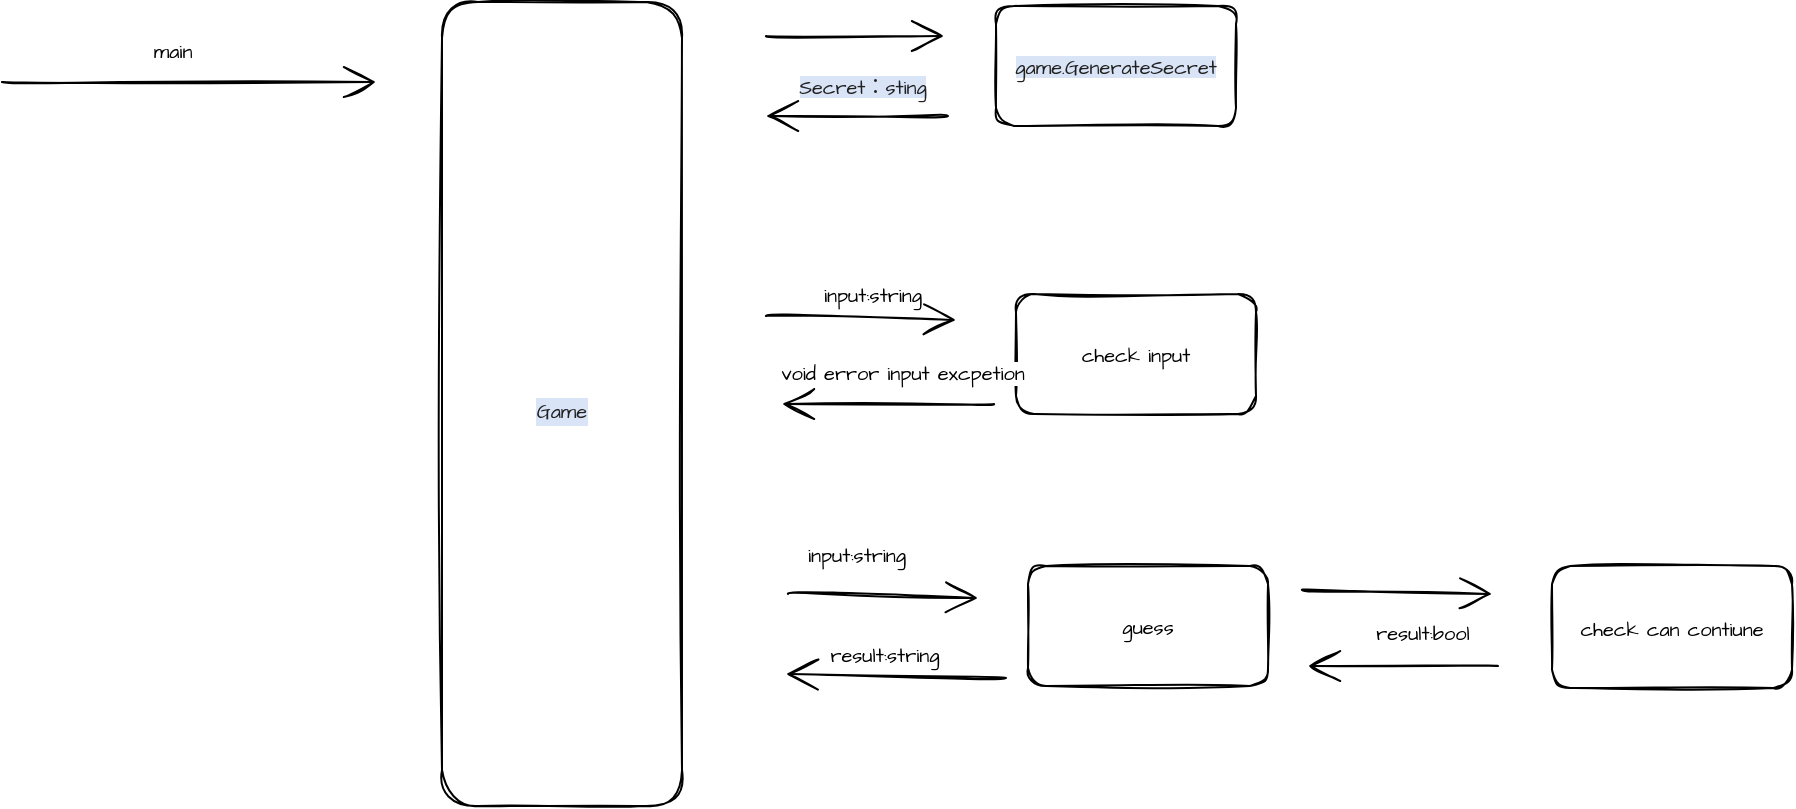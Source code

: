 <mxfile version="20.3.0" type="device"><diagram id="kgpKYQtTHZ0yAKxKKP6v" name="Page-1"><mxGraphModel dx="1106" dy="852" grid="0" gridSize="10" guides="1" tooltips="1" connect="1" arrows="1" fold="1" page="0" pageScale="1" pageWidth="850" pageHeight="1100" math="0" shadow="0"><root><mxCell id="0"/><mxCell id="1" parent="0"/><mxCell id="eIHrpJDWmSXBhKVJy0ox-1" value="&lt;pre style=&quot;color: rgb(32, 32, 32);&quot;&gt;&lt;font face=&quot;Architects Daughter&quot;&gt;&lt;span style=&quot;font-size: 10px; background-color: rgb(218, 228, 247);&quot;&gt;Game&lt;/span&gt;&lt;/font&gt;&lt;/pre&gt;" style="whiteSpace=wrap;html=1;rounded=1;sketch=1;hachureGap=4;fontFamily=Architects Daughter;fontSource=https%3A%2F%2Ffonts.googleapis.com%2Fcss%3Ffamily%3DArchitects%2BDaughter;fontSize=20;" vertex="1" parent="1"><mxGeometry x="343" y="190" width="120" height="402" as="geometry"/></mxCell><mxCell id="eIHrpJDWmSXBhKVJy0ox-2" value="" style="edgeStyle=none;orthogonalLoop=1;jettySize=auto;html=1;rounded=1;sketch=1;hachureGap=4;fontFamily=Architects Daughter;fontSource=https%3A%2F%2Ffonts.googleapis.com%2Fcss%3Ffamily%3DArchitects%2BDaughter;fontSize=10;endArrow=open;startSize=14;endSize=14;sourcePerimeterSpacing=8;targetPerimeterSpacing=8;curved=1;" edge="1" parent="1"><mxGeometry width="80" relative="1" as="geometry"><mxPoint x="123" y="230" as="sourcePoint"/><mxPoint x="310" y="230" as="targetPoint"/><Array as="points"/></mxGeometry></mxCell><mxCell id="eIHrpJDWmSXBhKVJy0ox-3" value="main" style="edgeLabel;html=1;align=center;verticalAlign=middle;resizable=0;points=[];fontSize=10;fontFamily=Architects Daughter;" vertex="1" connectable="0" parent="eIHrpJDWmSXBhKVJy0ox-2"><mxGeometry x="-0.112" y="1" relative="1" as="geometry"><mxPoint x="2" y="-15" as="offset"/></mxGeometry></mxCell><mxCell id="eIHrpJDWmSXBhKVJy0ox-4" value="&lt;pre style=&quot;color: rgb(32, 32, 32);&quot;&gt;&lt;span style=&quot;background-color: rgb(218, 228, 247);&quot;&gt;&lt;font style=&quot;font-size: 10px;&quot; data-font-src=&quot;https://fonts.googleapis.com/css?family=Architects+Daughter&quot; face=&quot;Architects Daughter&quot;&gt;game.GenerateSecret&lt;/font&gt;&lt;/span&gt;&lt;/pre&gt;" style="whiteSpace=wrap;html=1;rounded=1;sketch=1;hachureGap=4;fontFamily=Architects Daughter;fontSource=https%3A%2F%2Ffonts.googleapis.com%2Fcss%3Ffamily%3DArchitects%2BDaughter;fontSize=10;" vertex="1" parent="1"><mxGeometry x="620" y="192" width="120" height="60" as="geometry"/></mxCell><mxCell id="eIHrpJDWmSXBhKVJy0ox-6" value="" style="edgeStyle=none;orthogonalLoop=1;jettySize=auto;html=1;rounded=1;sketch=1;hachureGap=4;fontFamily=Architects Daughter;fontSource=https%3A%2F%2Ffonts.googleapis.com%2Fcss%3Ffamily%3DArchitects%2BDaughter;fontSize=10;endArrow=open;startSize=14;endSize=14;sourcePerimeterSpacing=8;targetPerimeterSpacing=8;curved=1;" edge="1" parent="1"><mxGeometry width="80" relative="1" as="geometry"><mxPoint x="505" y="207" as="sourcePoint"/><mxPoint x="594" y="207" as="targetPoint"/><Array as="points"/></mxGeometry></mxCell><mxCell id="eIHrpJDWmSXBhKVJy0ox-7" value="" style="edgeStyle=none;orthogonalLoop=1;jettySize=auto;html=1;rounded=1;sketch=1;hachureGap=4;fontFamily=Architects Daughter;fontSource=https%3A%2F%2Ffonts.googleapis.com%2Fcss%3Ffamily%3DArchitects%2BDaughter;fontSize=10;endArrow=open;startSize=14;endSize=14;sourcePerimeterSpacing=8;targetPerimeterSpacing=8;curved=1;" edge="1" parent="1"><mxGeometry width="80" relative="1" as="geometry"><mxPoint x="596" y="247" as="sourcePoint"/><mxPoint x="505" y="247" as="targetPoint"/><Array as="points"/></mxGeometry></mxCell><mxCell id="eIHrpJDWmSXBhKVJy0ox-8" value="&lt;pre style=&quot;color: rgb(32, 32, 32);&quot;&gt;&lt;span style=&quot;background-color: rgb(218, 228, 247);&quot;&gt;&lt;font style=&quot;font-size: 10px;&quot; data-font-src=&quot;https://fonts.googleapis.com/css?family=Architects+Daughter&quot; face=&quot;Architects Daughter&quot;&gt;Secret：sting&lt;/font&gt;&lt;/span&gt;&lt;/pre&gt;" style="text;html=1;resizable=0;autosize=1;align=center;verticalAlign=middle;points=[];fillColor=none;strokeColor=none;rounded=0;sketch=1;hachureGap=4;fontFamily=Architects Daughter;fontSource=https%3A%2F%2Ffonts.googleapis.com%2Fcss%3Ffamily%3DArchitects%2BDaughter;fontSize=10;" vertex="1" parent="1"><mxGeometry x="512" y="210" width="82" height="44" as="geometry"/></mxCell><mxCell id="eIHrpJDWmSXBhKVJy0ox-9" value="check input" style="whiteSpace=wrap;html=1;rounded=1;sketch=1;hachureGap=4;fontFamily=Architects Daughter;fontSource=https%3A%2F%2Ffonts.googleapis.com%2Fcss%3Ffamily%3DArchitects%2BDaughter;fontSize=10;" vertex="1" parent="1"><mxGeometry x="630" y="336" width="120" height="60" as="geometry"/></mxCell><mxCell id="eIHrpJDWmSXBhKVJy0ox-10" value="" style="edgeStyle=none;orthogonalLoop=1;jettySize=auto;html=1;rounded=1;sketch=1;hachureGap=4;fontFamily=Architects Daughter;fontSource=https%3A%2F%2Ffonts.googleapis.com%2Fcss%3Ffamily%3DArchitects%2BDaughter;fontSize=10;endArrow=open;startSize=14;endSize=14;sourcePerimeterSpacing=8;targetPerimeterSpacing=8;curved=1;" edge="1" parent="1"><mxGeometry width="80" relative="1" as="geometry"><mxPoint x="505" y="347" as="sourcePoint"/><mxPoint x="600" y="349" as="targetPoint"/><Array as="points"/></mxGeometry></mxCell><mxCell id="eIHrpJDWmSXBhKVJy0ox-11" value="input:string" style="text;html=1;resizable=0;autosize=1;align=center;verticalAlign=middle;points=[];fillColor=none;strokeColor=none;rounded=0;sketch=1;hachureGap=4;fontFamily=Architects Daughter;fontSource=https%3A%2F%2Ffonts.googleapis.com%2Fcss%3Ffamily%3DArchitects%2BDaughter;fontSize=10;" vertex="1" parent="1"><mxGeometry x="524" y="324" width="67" height="24" as="geometry"/></mxCell><mxCell id="eIHrpJDWmSXBhKVJy0ox-12" value="" style="edgeStyle=none;orthogonalLoop=1;jettySize=auto;html=1;rounded=1;sketch=1;hachureGap=4;fontFamily=Architects Daughter;fontSource=https%3A%2F%2Ffonts.googleapis.com%2Fcss%3Ffamily%3DArchitects%2BDaughter;fontSize=10;endArrow=open;startSize=14;endSize=14;sourcePerimeterSpacing=8;targetPerimeterSpacing=8;curved=1;" edge="1" parent="1"><mxGeometry width="80" relative="1" as="geometry"><mxPoint x="619" y="391" as="sourcePoint"/><mxPoint x="513" y="391" as="targetPoint"/><Array as="points"/></mxGeometry></mxCell><mxCell id="eIHrpJDWmSXBhKVJy0ox-13" value="void error input excpetion" style="edgeLabel;html=1;align=center;verticalAlign=middle;resizable=0;points=[];fontSize=10;fontFamily=Architects Daughter;" vertex="1" connectable="0" parent="eIHrpJDWmSXBhKVJy0ox-12"><mxGeometry x="-0.13" y="-4" relative="1" as="geometry"><mxPoint y="-12" as="offset"/></mxGeometry></mxCell><mxCell id="eIHrpJDWmSXBhKVJy0ox-14" value="guess" style="whiteSpace=wrap;html=1;rounded=1;sketch=1;hachureGap=4;fontFamily=Architects Daughter;fontSource=https%3A%2F%2Ffonts.googleapis.com%2Fcss%3Ffamily%3DArchitects%2BDaughter;fontSize=10;" vertex="1" parent="1"><mxGeometry x="636" y="472" width="120" height="60" as="geometry"/></mxCell><mxCell id="eIHrpJDWmSXBhKVJy0ox-17" value="" style="edgeStyle=none;orthogonalLoop=1;jettySize=auto;html=1;rounded=1;sketch=1;hachureGap=4;fontFamily=Architects Daughter;fontSource=https%3A%2F%2Ffonts.googleapis.com%2Fcss%3Ffamily%3DArchitects%2BDaughter;fontSize=10;endArrow=open;startSize=14;endSize=14;sourcePerimeterSpacing=8;targetPerimeterSpacing=8;curved=1;" edge="1" parent="1"><mxGeometry width="80" relative="1" as="geometry"><mxPoint x="516" y="486" as="sourcePoint"/><mxPoint x="611" y="488" as="targetPoint"/><Array as="points"/></mxGeometry></mxCell><mxCell id="eIHrpJDWmSXBhKVJy0ox-18" value="input:string" style="text;html=1;resizable=0;autosize=1;align=center;verticalAlign=middle;points=[];fillColor=none;strokeColor=none;rounded=0;sketch=1;hachureGap=4;fontFamily=Architects Daughter;fontSource=https%3A%2F%2Ffonts.googleapis.com%2Fcss%3Ffamily%3DArchitects%2BDaughter;fontSize=10;" vertex="1" parent="1"><mxGeometry x="516" y="454" width="67" height="24" as="geometry"/></mxCell><mxCell id="eIHrpJDWmSXBhKVJy0ox-19" value="" style="edgeStyle=none;orthogonalLoop=1;jettySize=auto;html=1;rounded=1;sketch=1;hachureGap=4;fontFamily=Architects Daughter;fontSource=https%3A%2F%2Ffonts.googleapis.com%2Fcss%3Ffamily%3DArchitects%2BDaughter;fontSize=10;endArrow=open;startSize=14;endSize=14;sourcePerimeterSpacing=8;targetPerimeterSpacing=8;curved=1;" edge="1" parent="1"><mxGeometry width="80" relative="1" as="geometry"><mxPoint x="625" y="528" as="sourcePoint"/><mxPoint x="515" y="526" as="targetPoint"/><Array as="points"/></mxGeometry></mxCell><mxCell id="eIHrpJDWmSXBhKVJy0ox-20" value="result:string" style="text;html=1;resizable=0;autosize=1;align=center;verticalAlign=middle;points=[];fillColor=none;strokeColor=none;rounded=0;sketch=1;hachureGap=4;fontFamily=Architects Daughter;fontSource=https%3A%2F%2Ffonts.googleapis.com%2Fcss%3Ffamily%3DArchitects%2BDaughter;fontSize=10;" vertex="1" parent="1"><mxGeometry x="527" y="504" width="73" height="24" as="geometry"/></mxCell><mxCell id="eIHrpJDWmSXBhKVJy0ox-21" value="check can contiune" style="whiteSpace=wrap;html=1;rounded=1;sketch=1;hachureGap=4;fontFamily=Architects Daughter;fontSource=https%3A%2F%2Ffonts.googleapis.com%2Fcss%3Ffamily%3DArchitects%2BDaughter;fontSize=10;" vertex="1" parent="1"><mxGeometry x="898" y="472" width="120" height="61" as="geometry"/></mxCell><mxCell id="eIHrpJDWmSXBhKVJy0ox-22" value="" style="edgeStyle=none;orthogonalLoop=1;jettySize=auto;html=1;rounded=1;sketch=1;hachureGap=4;fontFamily=Architects Daughter;fontSource=https%3A%2F%2Ffonts.googleapis.com%2Fcss%3Ffamily%3DArchitects%2BDaughter;fontSize=10;endArrow=open;startSize=14;endSize=14;sourcePerimeterSpacing=8;targetPerimeterSpacing=8;curved=1;" edge="1" parent="1"><mxGeometry width="80" relative="1" as="geometry"><mxPoint x="773" y="484" as="sourcePoint"/><mxPoint x="868" y="486" as="targetPoint"/><Array as="points"/></mxGeometry></mxCell><mxCell id="eIHrpJDWmSXBhKVJy0ox-23" value="" style="edgeStyle=none;orthogonalLoop=1;jettySize=auto;html=1;rounded=1;sketch=1;hachureGap=4;fontFamily=Architects Daughter;fontSource=https%3A%2F%2Ffonts.googleapis.com%2Fcss%3Ffamily%3DArchitects%2BDaughter;fontSize=10;endArrow=open;startSize=14;endSize=14;sourcePerimeterSpacing=8;targetPerimeterSpacing=8;curved=1;" edge="1" parent="1"><mxGeometry width="80" relative="1" as="geometry"><mxPoint x="871" y="522" as="sourcePoint"/><mxPoint x="776" y="522" as="targetPoint"/><Array as="points"/></mxGeometry></mxCell><mxCell id="eIHrpJDWmSXBhKVJy0ox-25" value="result:bool" style="text;html=1;resizable=0;autosize=1;align=center;verticalAlign=middle;points=[];fillColor=none;strokeColor=none;rounded=0;sketch=1;hachureGap=4;fontFamily=Architects Daughter;fontSource=https%3A%2F%2Ffonts.googleapis.com%2Fcss%3Ffamily%3DArchitects%2BDaughter;fontSize=10;" vertex="1" parent="1"><mxGeometry x="800" y="493" width="65" height="24" as="geometry"/></mxCell></root></mxGraphModel></diagram></mxfile>